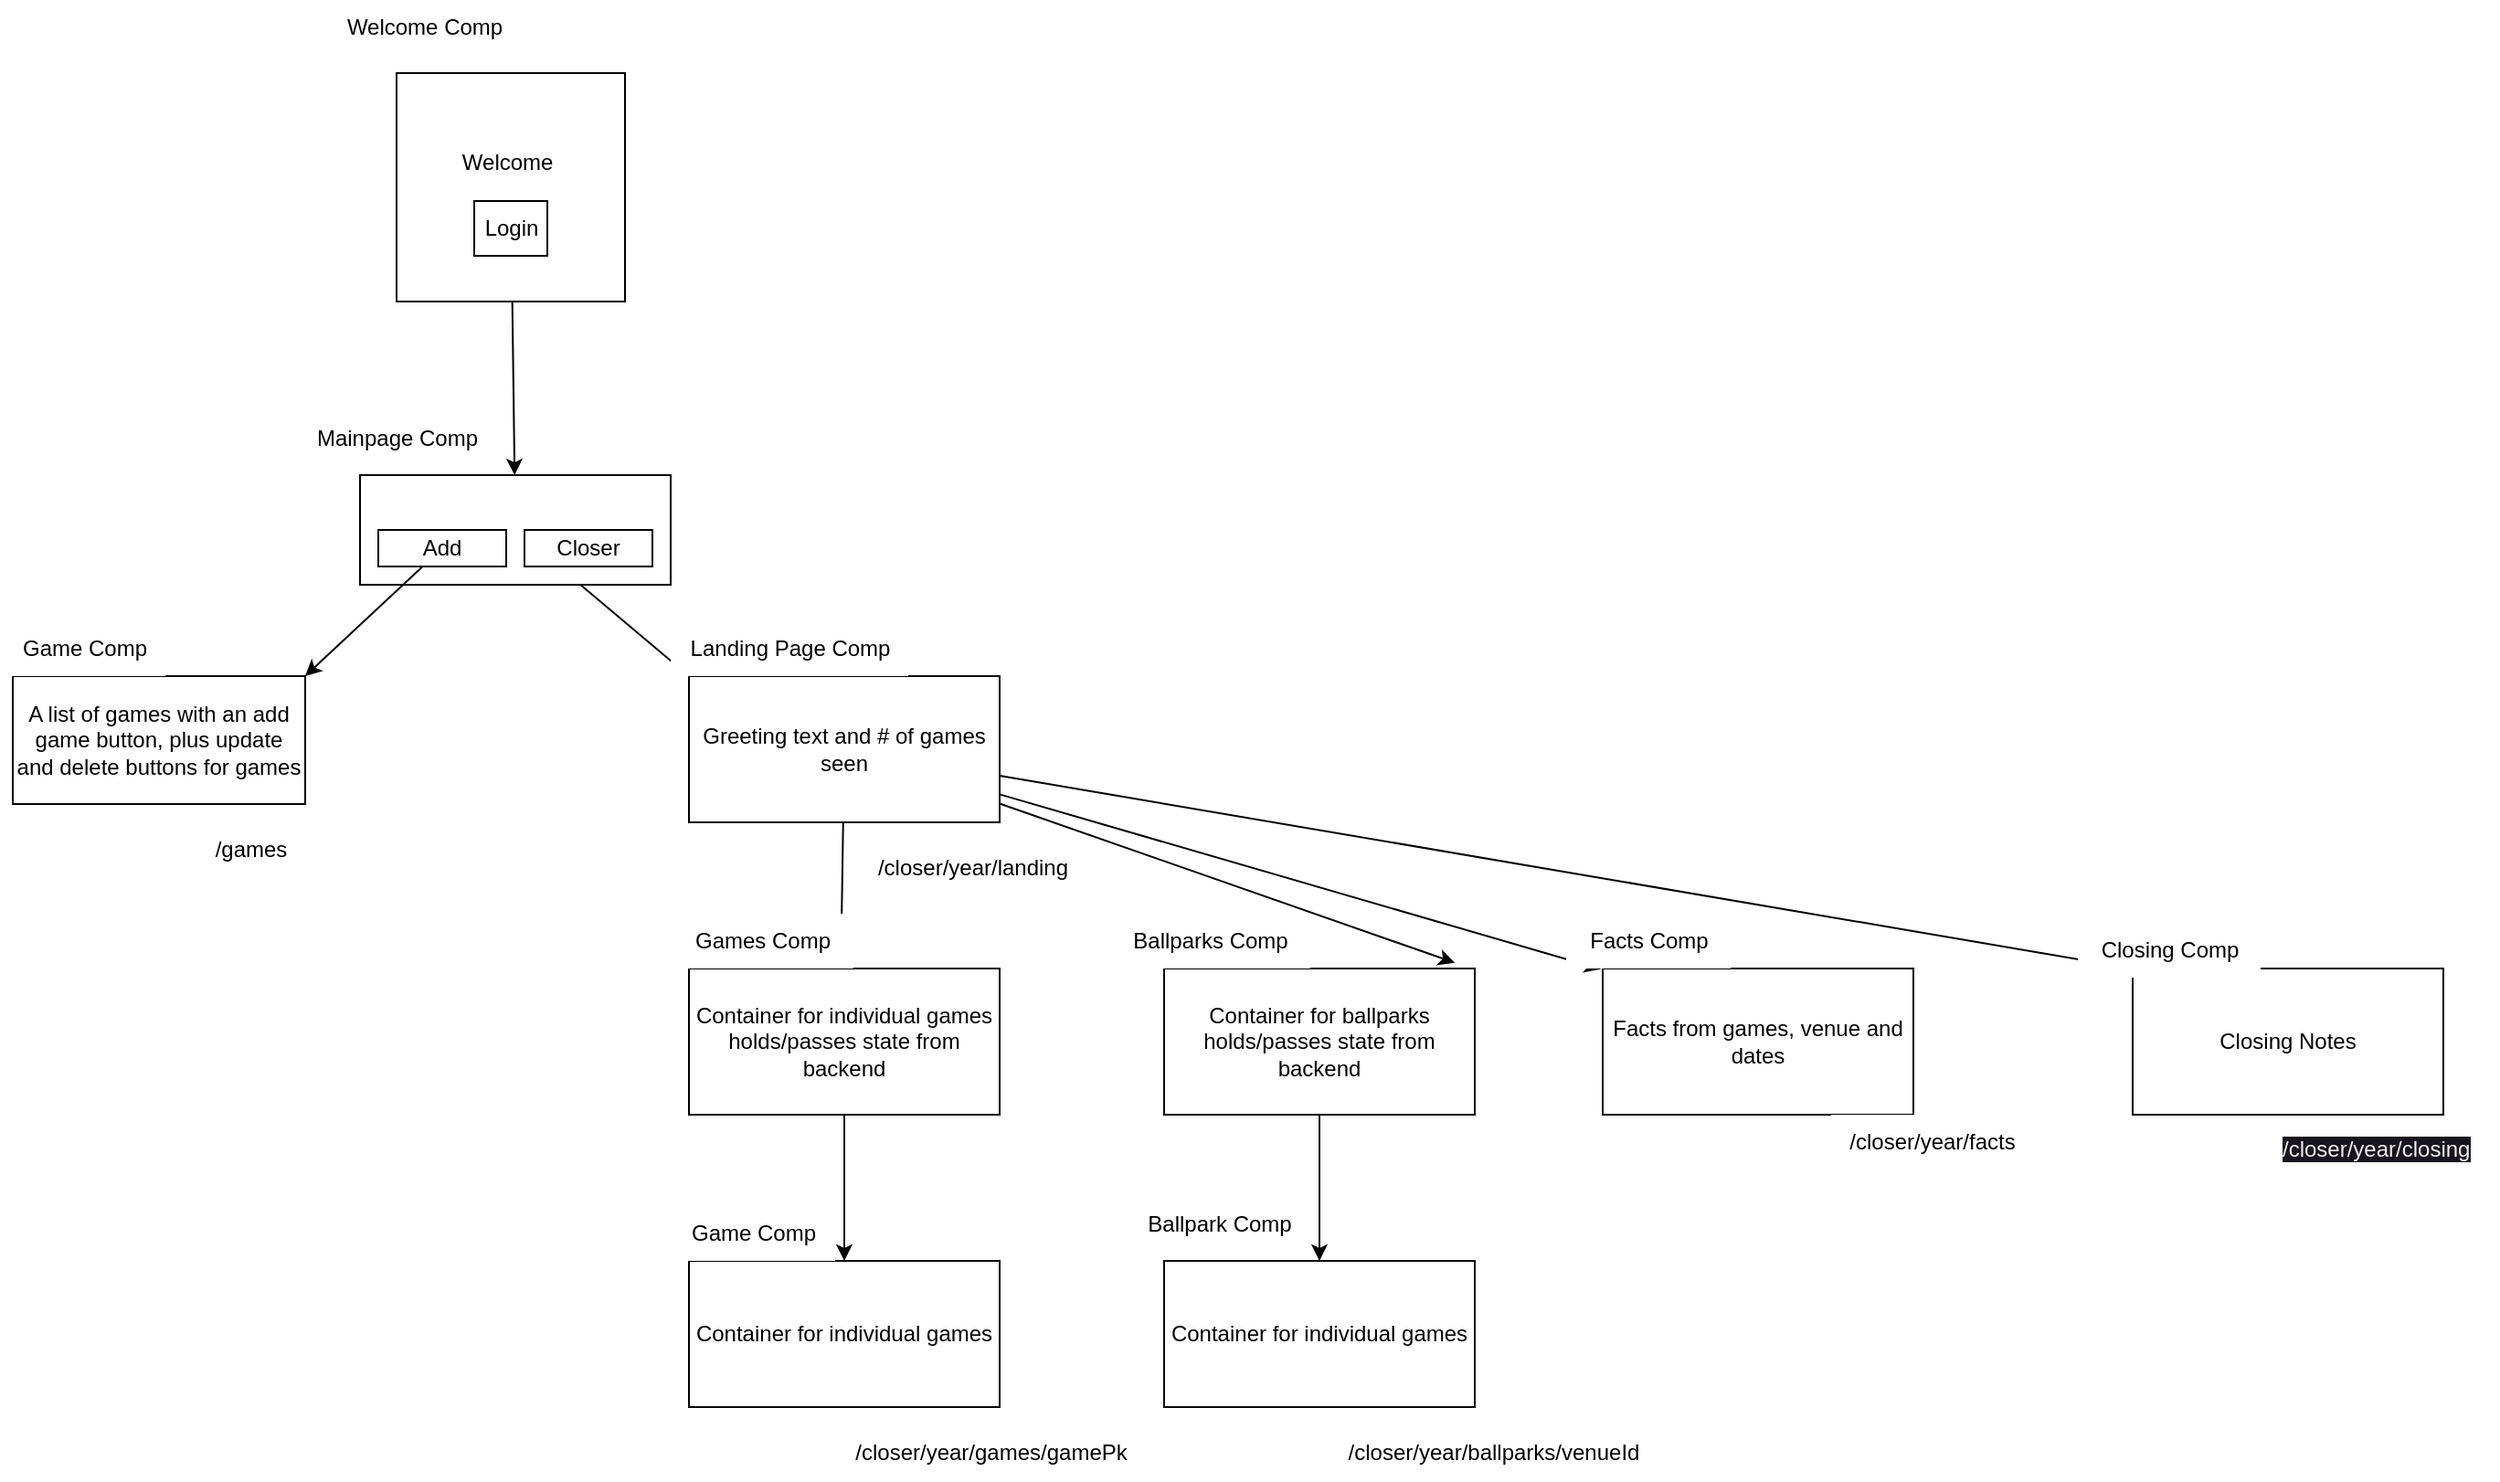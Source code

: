 <mxfile>
    <diagram id="F60oPT75kqTQRJVjsXHv" name="Page-1">
        <mxGraphModel dx="547" dy="800" grid="1" gridSize="10" guides="1" tooltips="1" connect="1" arrows="1" fold="1" page="0" pageScale="1" pageWidth="850" pageHeight="1100" background="none" math="0" shadow="0">
            <root>
                <mxCell id="0"/>
                <mxCell id="1" parent="0"/>
                <mxCell id="11" style="edgeStyle=none;html=1;" edge="1" parent="1" source="2" target="10">
                    <mxGeometry relative="1" as="geometry"/>
                </mxCell>
                <mxCell id="2" value="Welcome&amp;nbsp;&lt;br&gt;&lt;br&gt;&lt;br&gt;" style="whiteSpace=wrap;html=1;aspect=fixed;" vertex="1" parent="1">
                    <mxGeometry x="310" y="30" width="125" height="125" as="geometry"/>
                </mxCell>
                <mxCell id="3" value="Login" style="rounded=0;whiteSpace=wrap;html=1;" vertex="1" parent="1">
                    <mxGeometry x="352.5" y="100" width="40" height="30" as="geometry"/>
                </mxCell>
                <mxCell id="19" style="edgeStyle=none;html=1;entryX=0;entryY=0;entryDx=0;entryDy=0;" edge="1" parent="1" source="10" target="18">
                    <mxGeometry relative="1" as="geometry"/>
                </mxCell>
                <mxCell id="10" value="" style="rounded=0;whiteSpace=wrap;html=1;" vertex="1" parent="1">
                    <mxGeometry x="290" y="250" width="170" height="60" as="geometry"/>
                </mxCell>
                <mxCell id="15" style="edgeStyle=none;html=1;entryX=1;entryY=0;entryDx=0;entryDy=0;" edge="1" parent="1" source="12" target="14">
                    <mxGeometry relative="1" as="geometry"/>
                </mxCell>
                <mxCell id="12" value="Add" style="rounded=0;whiteSpace=wrap;html=1;" vertex="1" parent="1">
                    <mxGeometry x="300" y="280" width="70" height="20" as="geometry"/>
                </mxCell>
                <mxCell id="13" value="Closer" style="rounded=0;whiteSpace=wrap;html=1;" vertex="1" parent="1">
                    <mxGeometry x="380" y="280" width="70" height="20" as="geometry"/>
                </mxCell>
                <mxCell id="14" value="A list of games with an add game button, plus update and delete buttons for games" style="rounded=0;whiteSpace=wrap;html=1;" vertex="1" parent="1">
                    <mxGeometry x="100" y="360" width="160" height="70" as="geometry"/>
                </mxCell>
                <mxCell id="26" style="edgeStyle=none;html=1;" edge="1" parent="1" source="18">
                    <mxGeometry relative="1" as="geometry">
                        <mxPoint x="553.125" y="520" as="targetPoint"/>
                    </mxGeometry>
                </mxCell>
                <mxCell id="35" style="edgeStyle=none;html=1;entryX=0.936;entryY=-0.039;entryDx=0;entryDy=0;entryPerimeter=0;" edge="1" parent="1" source="18" target="34">
                    <mxGeometry relative="1" as="geometry"/>
                </mxCell>
                <mxCell id="48" style="edgeStyle=none;html=1;entryX=0.212;entryY=1.012;entryDx=0;entryDy=0;entryPerimeter=0;" edge="1" parent="1" source="18" target="43">
                    <mxGeometry relative="1" as="geometry"/>
                </mxCell>
                <mxCell id="49" style="edgeStyle=none;html=1;entryX=0;entryY=0;entryDx=0;entryDy=0;" edge="1" parent="1" source="18" target="46">
                    <mxGeometry relative="1" as="geometry"/>
                </mxCell>
                <mxCell id="18" value="Greeting text and # of games seen" style="rounded=0;whiteSpace=wrap;html=1;" vertex="1" parent="1">
                    <mxGeometry x="470" y="360" width="170" height="80" as="geometry"/>
                </mxCell>
                <mxCell id="20" value="Game Comp" style="text;html=1;align=center;verticalAlign=middle;resizable=0;points=[];autosize=1;fillColor=default;" vertex="1" parent="1">
                    <mxGeometry x="93.5" y="330" width="90" height="30" as="geometry"/>
                </mxCell>
                <mxCell id="21" value="Landing Page Comp" style="text;html=1;align=center;verticalAlign=middle;resizable=0;points=[];autosize=1;strokeColor=none;fillColor=default;" vertex="1" parent="1">
                    <mxGeometry x="460" y="330" width="130" height="30" as="geometry"/>
                </mxCell>
                <mxCell id="23" value="/games" style="text;html=1;align=center;verticalAlign=middle;resizable=0;points=[];autosize=1;strokeColor=none;fillColor=default;" vertex="1" parent="1">
                    <mxGeometry x="200" y="440" width="60" height="30" as="geometry"/>
                </mxCell>
                <mxCell id="24" value="/closer/year/landing" style="text;html=1;align=center;verticalAlign=middle;resizable=0;points=[];autosize=1;strokeColor=none;fillColor=default;" vertex="1" parent="1">
                    <mxGeometry x="560" y="450" width="130" height="30" as="geometry"/>
                </mxCell>
                <mxCell id="32" style="edgeStyle=none;html=1;" edge="1" parent="1" source="27" target="31">
                    <mxGeometry relative="1" as="geometry"/>
                </mxCell>
                <mxCell id="27" value="Container for individual games&lt;br&gt;holds/passes state from backend" style="rounded=0;whiteSpace=wrap;html=1;" vertex="1" parent="1">
                    <mxGeometry x="470" y="520" width="170" height="80" as="geometry"/>
                </mxCell>
                <mxCell id="29" value="Games Comp" style="text;html=1;align=center;verticalAlign=middle;resizable=0;points=[];autosize=1;strokeColor=none;fillColor=default;" vertex="1" parent="1">
                    <mxGeometry x="460" y="490" width="100" height="30" as="geometry"/>
                </mxCell>
                <mxCell id="30" value="/closer/year/games/gamePk" style="text;html=1;align=center;verticalAlign=middle;resizable=0;points=[];autosize=1;strokeColor=none;fillColor=default;" vertex="1" parent="1">
                    <mxGeometry x="550" y="770" width="170" height="30" as="geometry"/>
                </mxCell>
                <mxCell id="31" value="Container for individual games" style="rounded=0;whiteSpace=wrap;html=1;" vertex="1" parent="1">
                    <mxGeometry x="470" y="680" width="170" height="80" as="geometry"/>
                </mxCell>
                <mxCell id="33" value="Game Comp" style="text;html=1;align=center;verticalAlign=middle;resizable=0;points=[];autosize=1;strokeColor=none;fillColor=default;" vertex="1" parent="1">
                    <mxGeometry x="460" y="650" width="90" height="30" as="geometry"/>
                </mxCell>
                <mxCell id="38" style="edgeStyle=none;html=1;entryX=0.5;entryY=0;entryDx=0;entryDy=0;" edge="1" parent="1" source="34" target="37">
                    <mxGeometry relative="1" as="geometry"/>
                </mxCell>
                <mxCell id="34" value="Container for ballparks&lt;br&gt;holds/passes state from backend" style="rounded=0;whiteSpace=wrap;html=1;" vertex="1" parent="1">
                    <mxGeometry x="730" y="520" width="170" height="80" as="geometry"/>
                </mxCell>
                <mxCell id="36" value="Ballparks Comp" style="text;html=1;align=center;verticalAlign=middle;resizable=0;points=[];autosize=1;strokeColor=none;fillColor=default;" vertex="1" parent="1">
                    <mxGeometry x="700" y="490" width="110" height="30" as="geometry"/>
                </mxCell>
                <mxCell id="37" value="Container for individual games" style="rounded=0;whiteSpace=wrap;html=1;" vertex="1" parent="1">
                    <mxGeometry x="730" y="680" width="170" height="80" as="geometry"/>
                </mxCell>
                <mxCell id="39" value="Ballpark Comp" style="text;html=1;align=center;verticalAlign=middle;resizable=0;points=[];autosize=1;strokeColor=none;fillColor=default;" vertex="1" parent="1">
                    <mxGeometry x="710" y="645" width="100" height="30" as="geometry"/>
                </mxCell>
                <mxCell id="40" value="/closer/year/ballparks/venueId" style="text;html=1;align=center;verticalAlign=middle;resizable=0;points=[];autosize=1;strokeColor=none;fillColor=default;" vertex="1" parent="1">
                    <mxGeometry x="820" y="770" width="180" height="30" as="geometry"/>
                </mxCell>
                <mxCell id="41" value="Facts from games, venue and dates" style="rounded=0;whiteSpace=wrap;html=1;" vertex="1" parent="1">
                    <mxGeometry x="970" y="520" width="170" height="80" as="geometry"/>
                </mxCell>
                <mxCell id="43" value="Facts Comp" style="text;html=1;align=center;verticalAlign=middle;resizable=0;points=[];autosize=1;strokeColor=none;fillColor=default;" vertex="1" parent="1">
                    <mxGeometry x="950" y="490" width="90" height="30" as="geometry"/>
                </mxCell>
                <mxCell id="44" value="/closer/year/facts" style="text;html=1;align=center;verticalAlign=middle;resizable=0;points=[];autosize=1;strokeColor=none;fillColor=default;" vertex="1" parent="1">
                    <mxGeometry x="1095" y="600" width="110" height="30" as="geometry"/>
                </mxCell>
                <mxCell id="46" value="Closing Notes" style="rounded=0;whiteSpace=wrap;html=1;" vertex="1" parent="1">
                    <mxGeometry x="1260" y="520" width="170" height="80" as="geometry"/>
                </mxCell>
                <mxCell id="47" value="&lt;span style=&quot;color: rgb(240, 240, 240); font-family: Helvetica; font-size: 12px; font-style: normal; font-variant-ligatures: normal; font-variant-caps: normal; font-weight: 400; letter-spacing: normal; orphans: 2; text-align: center; text-indent: 0px; text-transform: none; widows: 2; word-spacing: 0px; -webkit-text-stroke-width: 0px; background-color: rgb(24, 20, 29); text-decoration-thickness: initial; text-decoration-style: initial; text-decoration-color: initial; float: none; display: inline !important;&quot;&gt;/closer/year/closing&lt;br&gt;&lt;/span&gt;" style="text;whiteSpace=wrap;html=1;fillColor=default;" vertex="1" parent="1">
                    <mxGeometry x="1340" y="605" width="120" height="40" as="geometry"/>
                </mxCell>
                <mxCell id="50" value="Closing Comp" style="text;html=1;align=center;verticalAlign=middle;resizable=0;points=[];autosize=1;strokeColor=none;fillColor=default;" vertex="1" parent="1">
                    <mxGeometry x="1230" y="495" width="100" height="30" as="geometry"/>
                </mxCell>
                <mxCell id="51" value="Welcome Comp" style="text;html=1;align=center;verticalAlign=middle;resizable=0;points=[];autosize=1;strokeColor=none;fillColor=default;" vertex="1" parent="1">
                    <mxGeometry x="270" y="-10" width="110" height="30" as="geometry"/>
                </mxCell>
                <mxCell id="52" value="Mainpage Comp" style="text;html=1;align=center;verticalAlign=middle;resizable=0;points=[];autosize=1;strokeColor=none;fillColor=default;" vertex="1" parent="1">
                    <mxGeometry x="255" y="215" width="110" height="30" as="geometry"/>
                </mxCell>
            </root>
        </mxGraphModel>
    </diagram>
</mxfile>